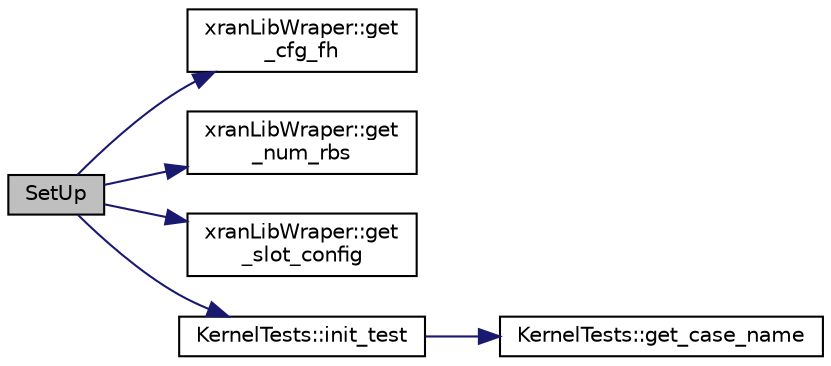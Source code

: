 digraph "SetUp"
{
 // LATEX_PDF_SIZE
  edge [fontname="Helvetica",fontsize="10",labelfontname="Helvetica",labelfontsize="10"];
  node [fontname="Helvetica",fontsize="10",shape=record];
  rankdir="LR";
  Node1 [label="SetUp",height=0.2,width=0.4,color="black", fillcolor="grey75", style="filled", fontcolor="black",tooltip=" "];
  Node1 -> Node2 [color="midnightblue",fontsize="10",style="solid",fontname="Helvetica"];
  Node2 [label="xranLibWraper::get\l_cfg_fh",height=0.2,width=0.4,color="black", fillcolor="white", style="filled",URL="$classxran_lib_wraper.html#a7d671b9b851d9b0fbae6777e85643c3b",tooltip=" "];
  Node1 -> Node3 [color="midnightblue",fontsize="10",style="solid",fontname="Helvetica"];
  Node3 [label="xranLibWraper::get\l_num_rbs",height=0.2,width=0.4,color="black", fillcolor="white", style="filled",URL="$classxran_lib_wraper.html#abbe0bfcd68428ee4cc3f63a391495e8d",tooltip=" "];
  Node1 -> Node4 [color="midnightblue",fontsize="10",style="solid",fontname="Helvetica"];
  Node4 [label="xranLibWraper::get\l_slot_config",height=0.2,width=0.4,color="black", fillcolor="white", style="filled",URL="$classxran_lib_wraper.html#a970616fd84b2f27327a77e202d31eeef",tooltip=" "];
  Node1 -> Node5 [color="midnightblue",fontsize="10",style="solid",fontname="Helvetica"];
  Node5 [label="KernelTests::init_test",height=0.2,width=0.4,color="black", fillcolor="white", style="filled",URL="$class_kernel_tests.html#abf28e5ea54fab2b0685972fe6e75560a",tooltip="Defines section in the conf.json that is used to load parameters from."];
  Node5 -> Node6 [color="midnightblue",fontsize="10",style="solid",fontname="Helvetica"];
  Node6 [label="KernelTests::get_case_name",height=0.2,width=0.4,color="black", fillcolor="white", style="filled",URL="$class_kernel_tests.html#a5a1ec6ee393f8538815bc0a82eac2e88",tooltip="Get name of the test case from JSON file."];
}
